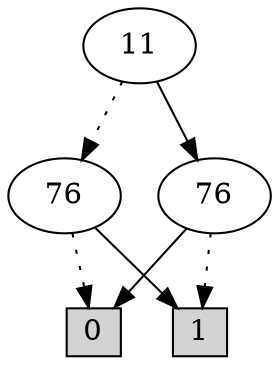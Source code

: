digraph G {
0 [shape=box, label="0", style=filled, shape=box, height=0.3, width=0.3];
1 [shape=box, label="1", style=filled, shape=box, height=0.3, width=0.3];
245961 [label="11"];
245961 -> 154 [style=dotted];
245961 -> 155 [style=filled];
154 [label="76"];
154 -> 0 [style=dotted];
154 -> 1 [style=filled];
155 [label="76"];
155 -> 1 [style=dotted];
155 -> 0 [style=filled];
}
